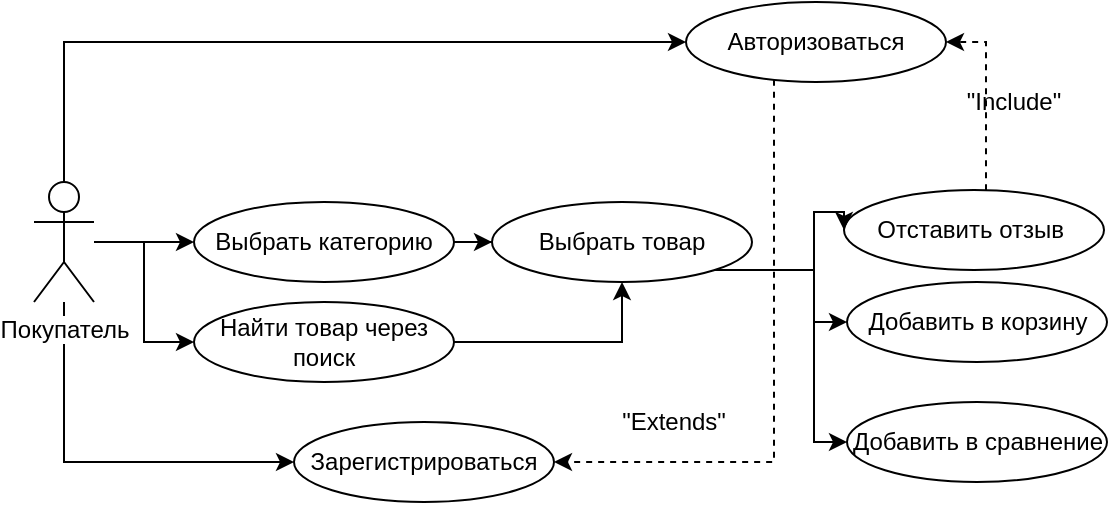 <mxfile version="11.3.0" type="device" pages="1"><diagram id="0lXUCUW7hoABGpiAmUVu" name="Page-1"><mxGraphModel dx="1038" dy="499" grid="1" gridSize="10" guides="1" tooltips="1" connect="1" arrows="1" fold="1" page="1" pageScale="1" pageWidth="827" pageHeight="1169" math="0" shadow="0"><root><mxCell id="0"/><mxCell id="1" parent="0"/><mxCell id="d9LDBE6p_O7sCEZfdGgQ-10" style="edgeStyle=orthogonalEdgeStyle;rounded=0;orthogonalLoop=1;jettySize=auto;html=1;entryX=0;entryY=0.5;entryDx=0;entryDy=0;" edge="1" parent="1" source="d9LDBE6p_O7sCEZfdGgQ-1" target="d9LDBE6p_O7sCEZfdGgQ-9"><mxGeometry relative="1" as="geometry"><Array as="points"><mxPoint x="55" y="60"/></Array></mxGeometry></mxCell><mxCell id="d9LDBE6p_O7sCEZfdGgQ-11" style="edgeStyle=orthogonalEdgeStyle;rounded=0;orthogonalLoop=1;jettySize=auto;html=1;" edge="1" parent="1" source="d9LDBE6p_O7sCEZfdGgQ-1" target="d9LDBE6p_O7sCEZfdGgQ-2"><mxGeometry relative="1" as="geometry"/></mxCell><mxCell id="d9LDBE6p_O7sCEZfdGgQ-22" style="edgeStyle=orthogonalEdgeStyle;rounded=0;orthogonalLoop=1;jettySize=auto;html=1;entryX=0;entryY=0.5;entryDx=0;entryDy=0;" edge="1" parent="1" source="d9LDBE6p_O7sCEZfdGgQ-1" target="d9LDBE6p_O7sCEZfdGgQ-21"><mxGeometry relative="1" as="geometry"><Array as="points"><mxPoint x="55" y="270"/></Array></mxGeometry></mxCell><mxCell id="d9LDBE6p_O7sCEZfdGgQ-26" style="edgeStyle=orthogonalEdgeStyle;rounded=0;orthogonalLoop=1;jettySize=auto;html=1;entryX=0;entryY=0.5;entryDx=0;entryDy=0;" edge="1" parent="1" source="d9LDBE6p_O7sCEZfdGgQ-1" target="d9LDBE6p_O7sCEZfdGgQ-25"><mxGeometry relative="1" as="geometry"/></mxCell><mxCell id="d9LDBE6p_O7sCEZfdGgQ-1" value="Покупатель" style="shape=umlActor;verticalLabelPosition=bottom;labelBackgroundColor=#ffffff;verticalAlign=top;html=1;outlineConnect=0;" vertex="1" parent="1"><mxGeometry x="40" y="130" width="30" height="60" as="geometry"/></mxCell><mxCell id="d9LDBE6p_O7sCEZfdGgQ-12" style="edgeStyle=orthogonalEdgeStyle;rounded=0;orthogonalLoop=1;jettySize=auto;html=1;exitX=1;exitY=0.5;exitDx=0;exitDy=0;" edge="1" parent="1" source="d9LDBE6p_O7sCEZfdGgQ-2" target="d9LDBE6p_O7sCEZfdGgQ-7"><mxGeometry relative="1" as="geometry"/></mxCell><mxCell id="d9LDBE6p_O7sCEZfdGgQ-2" value="Выбрать категорию" style="ellipse;whiteSpace=wrap;html=1;" vertex="1" parent="1"><mxGeometry x="120" y="140" width="130" height="40" as="geometry"/></mxCell><mxCell id="d9LDBE6p_O7sCEZfdGgQ-3" value="Добавить в сравнение" style="ellipse;whiteSpace=wrap;html=1;" vertex="1" parent="1"><mxGeometry x="446.5" y="240" width="130" height="40" as="geometry"/></mxCell><mxCell id="d9LDBE6p_O7sCEZfdGgQ-4" value="Добавить в корзину" style="ellipse;whiteSpace=wrap;html=1;" vertex="1" parent="1"><mxGeometry x="446.5" y="180" width="130" height="40" as="geometry"/></mxCell><mxCell id="d9LDBE6p_O7sCEZfdGgQ-17" style="edgeStyle=orthogonalEdgeStyle;rounded=0;orthogonalLoop=1;jettySize=auto;html=1;entryX=1;entryY=0.5;entryDx=0;entryDy=0;dashed=1;" edge="1" parent="1" source="d9LDBE6p_O7sCEZfdGgQ-5" target="d9LDBE6p_O7sCEZfdGgQ-9"><mxGeometry relative="1" as="geometry"><Array as="points"><mxPoint x="516" y="60"/></Array></mxGeometry></mxCell><mxCell id="d9LDBE6p_O7sCEZfdGgQ-5" value="Отставить отзыв&amp;nbsp;" style="ellipse;whiteSpace=wrap;html=1;" vertex="1" parent="1"><mxGeometry x="445" y="134" width="130" height="40" as="geometry"/></mxCell><mxCell id="d9LDBE6p_O7sCEZfdGgQ-13" style="edgeStyle=orthogonalEdgeStyle;rounded=0;orthogonalLoop=1;jettySize=auto;html=1;entryX=0;entryY=0.5;entryDx=0;entryDy=0;" edge="1" parent="1" source="d9LDBE6p_O7sCEZfdGgQ-7" target="d9LDBE6p_O7sCEZfdGgQ-5"><mxGeometry relative="1" as="geometry"><Array as="points"><mxPoint x="430" y="174"/><mxPoint x="430" y="145"/></Array></mxGeometry></mxCell><mxCell id="d9LDBE6p_O7sCEZfdGgQ-15" style="edgeStyle=orthogonalEdgeStyle;rounded=0;orthogonalLoop=1;jettySize=auto;html=1;entryX=0;entryY=0.5;entryDx=0;entryDy=0;" edge="1" parent="1" source="d9LDBE6p_O7sCEZfdGgQ-7" target="d9LDBE6p_O7sCEZfdGgQ-4"><mxGeometry relative="1" as="geometry"><Array as="points"><mxPoint x="430" y="174"/><mxPoint x="430" y="200"/></Array></mxGeometry></mxCell><mxCell id="d9LDBE6p_O7sCEZfdGgQ-16" style="edgeStyle=orthogonalEdgeStyle;rounded=0;orthogonalLoop=1;jettySize=auto;html=1;entryX=0;entryY=0.5;entryDx=0;entryDy=0;" edge="1" parent="1" source="d9LDBE6p_O7sCEZfdGgQ-7" target="d9LDBE6p_O7sCEZfdGgQ-3"><mxGeometry relative="1" as="geometry"><Array as="points"><mxPoint x="430" y="174"/><mxPoint x="430" y="260"/></Array></mxGeometry></mxCell><mxCell id="d9LDBE6p_O7sCEZfdGgQ-7" value="Выбрать товар" style="ellipse;whiteSpace=wrap;html=1;" vertex="1" parent="1"><mxGeometry x="269" y="140" width="130" height="40" as="geometry"/></mxCell><mxCell id="d9LDBE6p_O7sCEZfdGgQ-23" style="edgeStyle=orthogonalEdgeStyle;rounded=0;orthogonalLoop=1;jettySize=auto;html=1;entryX=1;entryY=0.5;entryDx=0;entryDy=0;dashed=1;" edge="1" parent="1" source="d9LDBE6p_O7sCEZfdGgQ-9" target="d9LDBE6p_O7sCEZfdGgQ-21"><mxGeometry relative="1" as="geometry"><Array as="points"><mxPoint x="410" y="270"/></Array></mxGeometry></mxCell><mxCell id="d9LDBE6p_O7sCEZfdGgQ-9" value="Авторизоваться" style="ellipse;whiteSpace=wrap;html=1;" vertex="1" parent="1"><mxGeometry x="366" y="40" width="130" height="40" as="geometry"/></mxCell><mxCell id="d9LDBE6p_O7sCEZfdGgQ-19" value="&quot;Include&quot;" style="text;html=1;strokeColor=none;fillColor=none;align=center;verticalAlign=middle;whiteSpace=wrap;rounded=0;" vertex="1" parent="1"><mxGeometry x="510" y="80" width="40" height="20" as="geometry"/></mxCell><mxCell id="d9LDBE6p_O7sCEZfdGgQ-21" value="Зарегистрироваться" style="ellipse;whiteSpace=wrap;html=1;" vertex="1" parent="1"><mxGeometry x="170" y="250" width="130" height="40" as="geometry"/></mxCell><mxCell id="d9LDBE6p_O7sCEZfdGgQ-24" value="&quot;Extends&quot;" style="text;html=1;strokeColor=none;fillColor=none;align=center;verticalAlign=middle;whiteSpace=wrap;rounded=0;" vertex="1" parent="1"><mxGeometry x="340" y="240" width="40" height="20" as="geometry"/></mxCell><mxCell id="d9LDBE6p_O7sCEZfdGgQ-27" style="edgeStyle=orthogonalEdgeStyle;rounded=0;orthogonalLoop=1;jettySize=auto;html=1;entryX=0.5;entryY=1;entryDx=0;entryDy=0;" edge="1" parent="1" source="d9LDBE6p_O7sCEZfdGgQ-25" target="d9LDBE6p_O7sCEZfdGgQ-7"><mxGeometry relative="1" as="geometry"/></mxCell><mxCell id="d9LDBE6p_O7sCEZfdGgQ-25" value="Найти товар через поиск" style="ellipse;whiteSpace=wrap;html=1;" vertex="1" parent="1"><mxGeometry x="120" y="190" width="130" height="40" as="geometry"/></mxCell></root></mxGraphModel></diagram></mxfile>